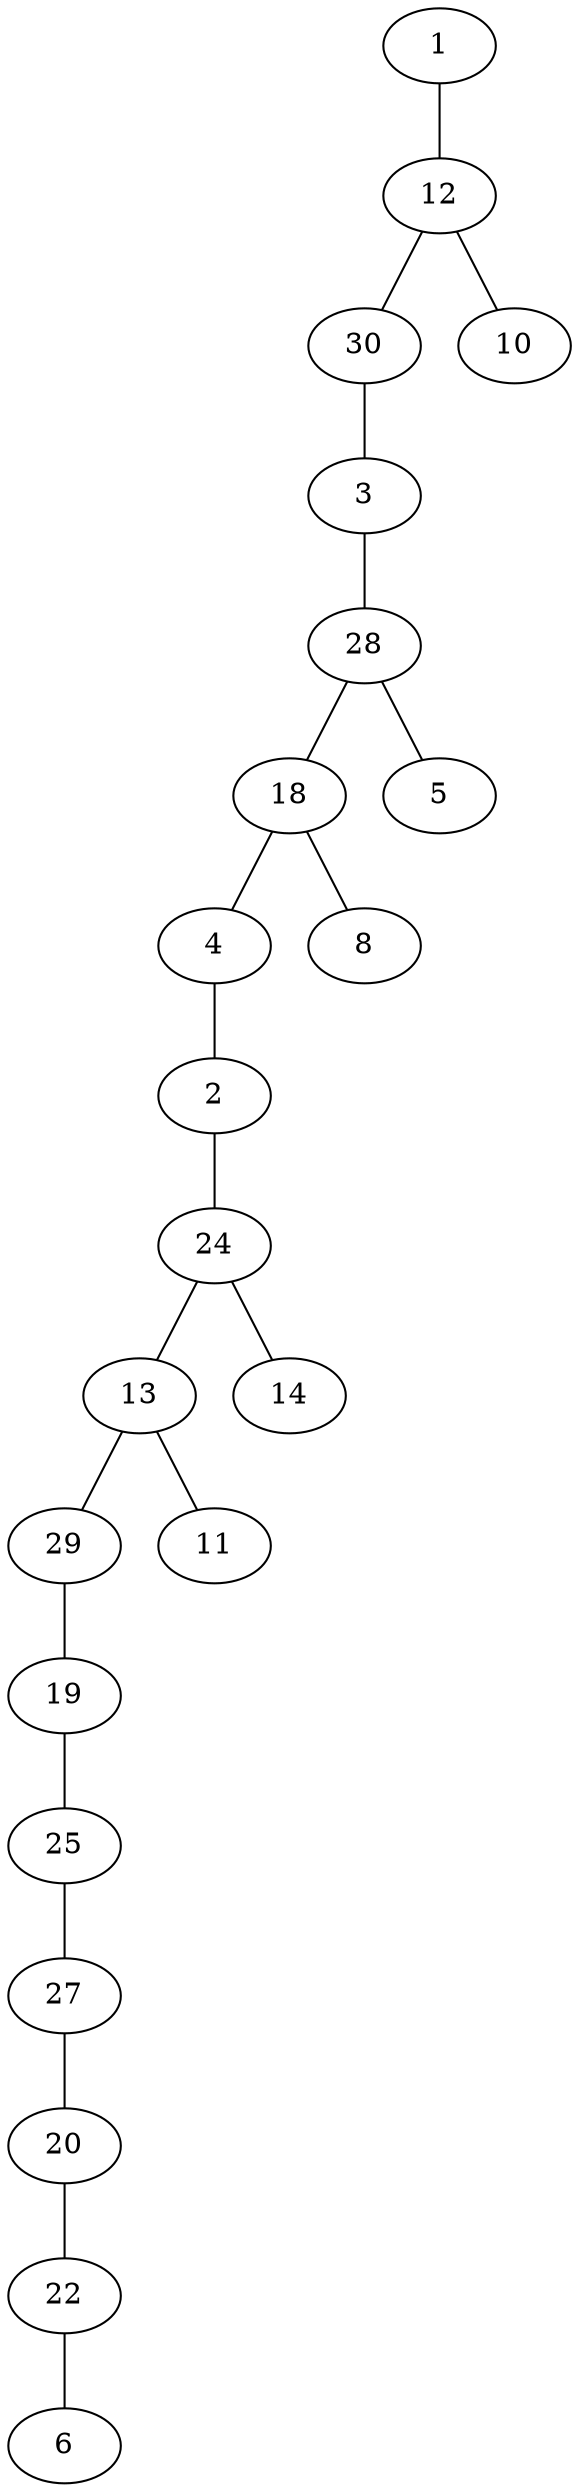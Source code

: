 graph arbol_DFS_I_G_1 {
    1;
    12;
    30;
    3;
    28;
    18;
    4;
    2;
    24;
    13;
    29;
    19;
    25;
    27;
    20;
    22;
    6;
    11;
    14;
    8;
    5;
    10;
    1 -- 12;
    12 -- 30;
    30 -- 3;
    3 -- 28;
    28 -- 18;
    18 -- 4;
    4 -- 2;
    2 -- 24;
    24 -- 13;
    13 -- 29;
    29 -- 19;
    19 -- 25;
    25 -- 27;
    27 -- 20;
    20 -- 22;
    22 -- 6;
    13 -- 11;
    24 -- 14;
    18 -- 8;
    28 -- 5;
    12 -- 10;
}